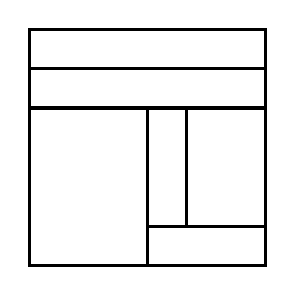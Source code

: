\begin{tikzpicture}[very thick, scale=.5]
    \draw (0,5) rectangle (6,6);
    \draw (0,4) rectangle (6,5);
    \draw (0,0) rectangle (3,4);
    \draw (3,1) rectangle (4,4);
    \draw (4,1) rectangle (6,4);
    \draw (3,0) rectangle (6,1);
\end{tikzpicture}
